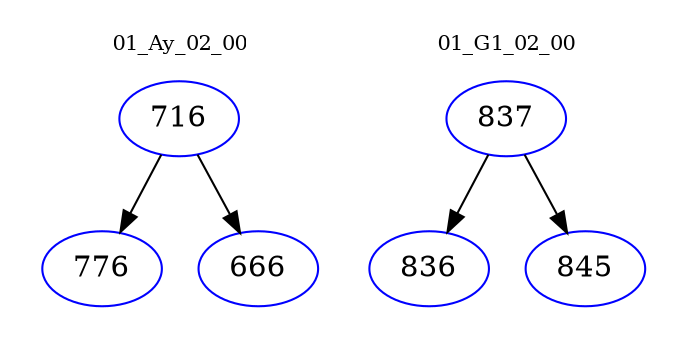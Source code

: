 digraph{
subgraph cluster_0 {
color = white
label = "01_Ay_02_00";
fontsize=10;
T0_716 [label="716", color="blue"]
T0_716 -> T0_776 [color="black"]
T0_776 [label="776", color="blue"]
T0_716 -> T0_666 [color="black"]
T0_666 [label="666", color="blue"]
}
subgraph cluster_1 {
color = white
label = "01_G1_02_00";
fontsize=10;
T1_837 [label="837", color="blue"]
T1_837 -> T1_836 [color="black"]
T1_836 [label="836", color="blue"]
T1_837 -> T1_845 [color="black"]
T1_845 [label="845", color="blue"]
}
}
